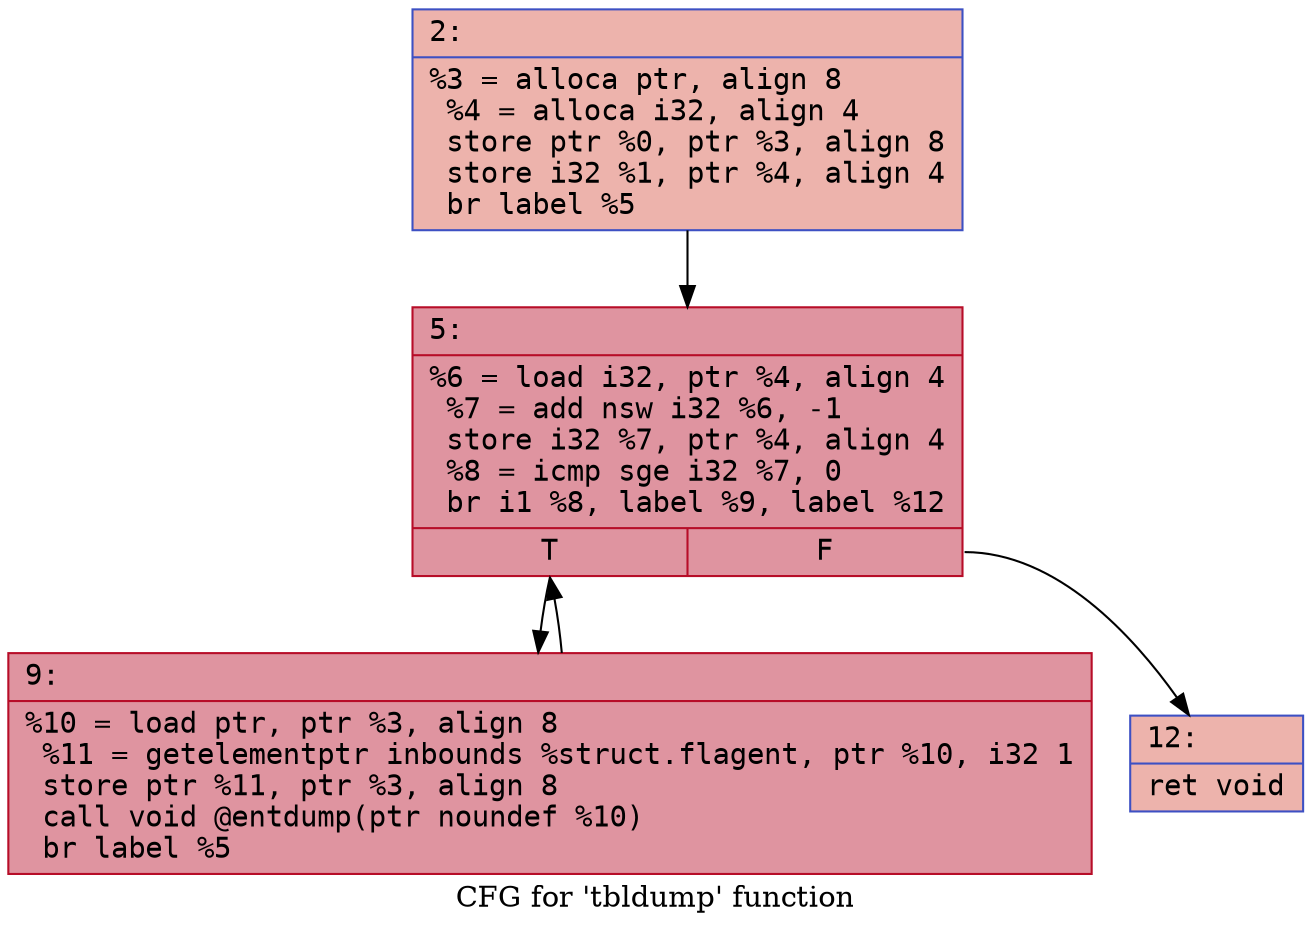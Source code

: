 digraph "CFG for 'tbldump' function" {
	label="CFG for 'tbldump' function";

	Node0x600000903750 [shape=record,color="#3d50c3ff", style=filled, fillcolor="#d6524470" fontname="Courier",label="{2:\l|  %3 = alloca ptr, align 8\l  %4 = alloca i32, align 4\l  store ptr %0, ptr %3, align 8\l  store i32 %1, ptr %4, align 4\l  br label %5\l}"];
	Node0x600000903750 -> Node0x6000009037a0[tooltip="2 -> 5\nProbability 100.00%" ];
	Node0x6000009037a0 [shape=record,color="#b70d28ff", style=filled, fillcolor="#b70d2870" fontname="Courier",label="{5:\l|  %6 = load i32, ptr %4, align 4\l  %7 = add nsw i32 %6, -1\l  store i32 %7, ptr %4, align 4\l  %8 = icmp sge i32 %7, 0\l  br i1 %8, label %9, label %12\l|{<s0>T|<s1>F}}"];
	Node0x6000009037a0:s0 -> Node0x6000009037f0[tooltip="5 -> 9\nProbability 96.88%" ];
	Node0x6000009037a0:s1 -> Node0x600000903840[tooltip="5 -> 12\nProbability 3.12%" ];
	Node0x6000009037f0 [shape=record,color="#b70d28ff", style=filled, fillcolor="#b70d2870" fontname="Courier",label="{9:\l|  %10 = load ptr, ptr %3, align 8\l  %11 = getelementptr inbounds %struct.flagent, ptr %10, i32 1\l  store ptr %11, ptr %3, align 8\l  call void @entdump(ptr noundef %10)\l  br label %5\l}"];
	Node0x6000009037f0 -> Node0x6000009037a0[tooltip="9 -> 5\nProbability 100.00%" ];
	Node0x600000903840 [shape=record,color="#3d50c3ff", style=filled, fillcolor="#d6524470" fontname="Courier",label="{12:\l|  ret void\l}"];
}
